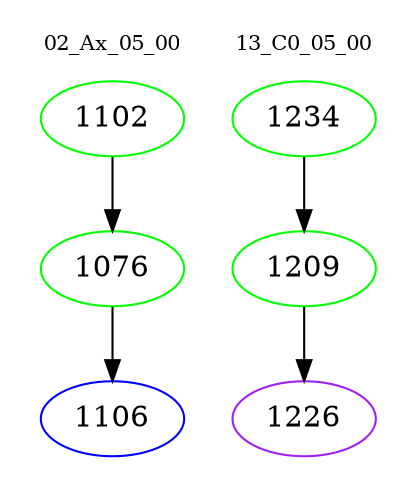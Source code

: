 digraph{
subgraph cluster_0 {
color = white
label = "02_Ax_05_00";
fontsize=10;
T0_1102 [label="1102", color="green"]
T0_1102 -> T0_1076 [color="black"]
T0_1076 [label="1076", color="green"]
T0_1076 -> T0_1106 [color="black"]
T0_1106 [label="1106", color="blue"]
}
subgraph cluster_1 {
color = white
label = "13_C0_05_00";
fontsize=10;
T1_1234 [label="1234", color="green"]
T1_1234 -> T1_1209 [color="black"]
T1_1209 [label="1209", color="green"]
T1_1209 -> T1_1226 [color="black"]
T1_1226 [label="1226", color="purple"]
}
}

